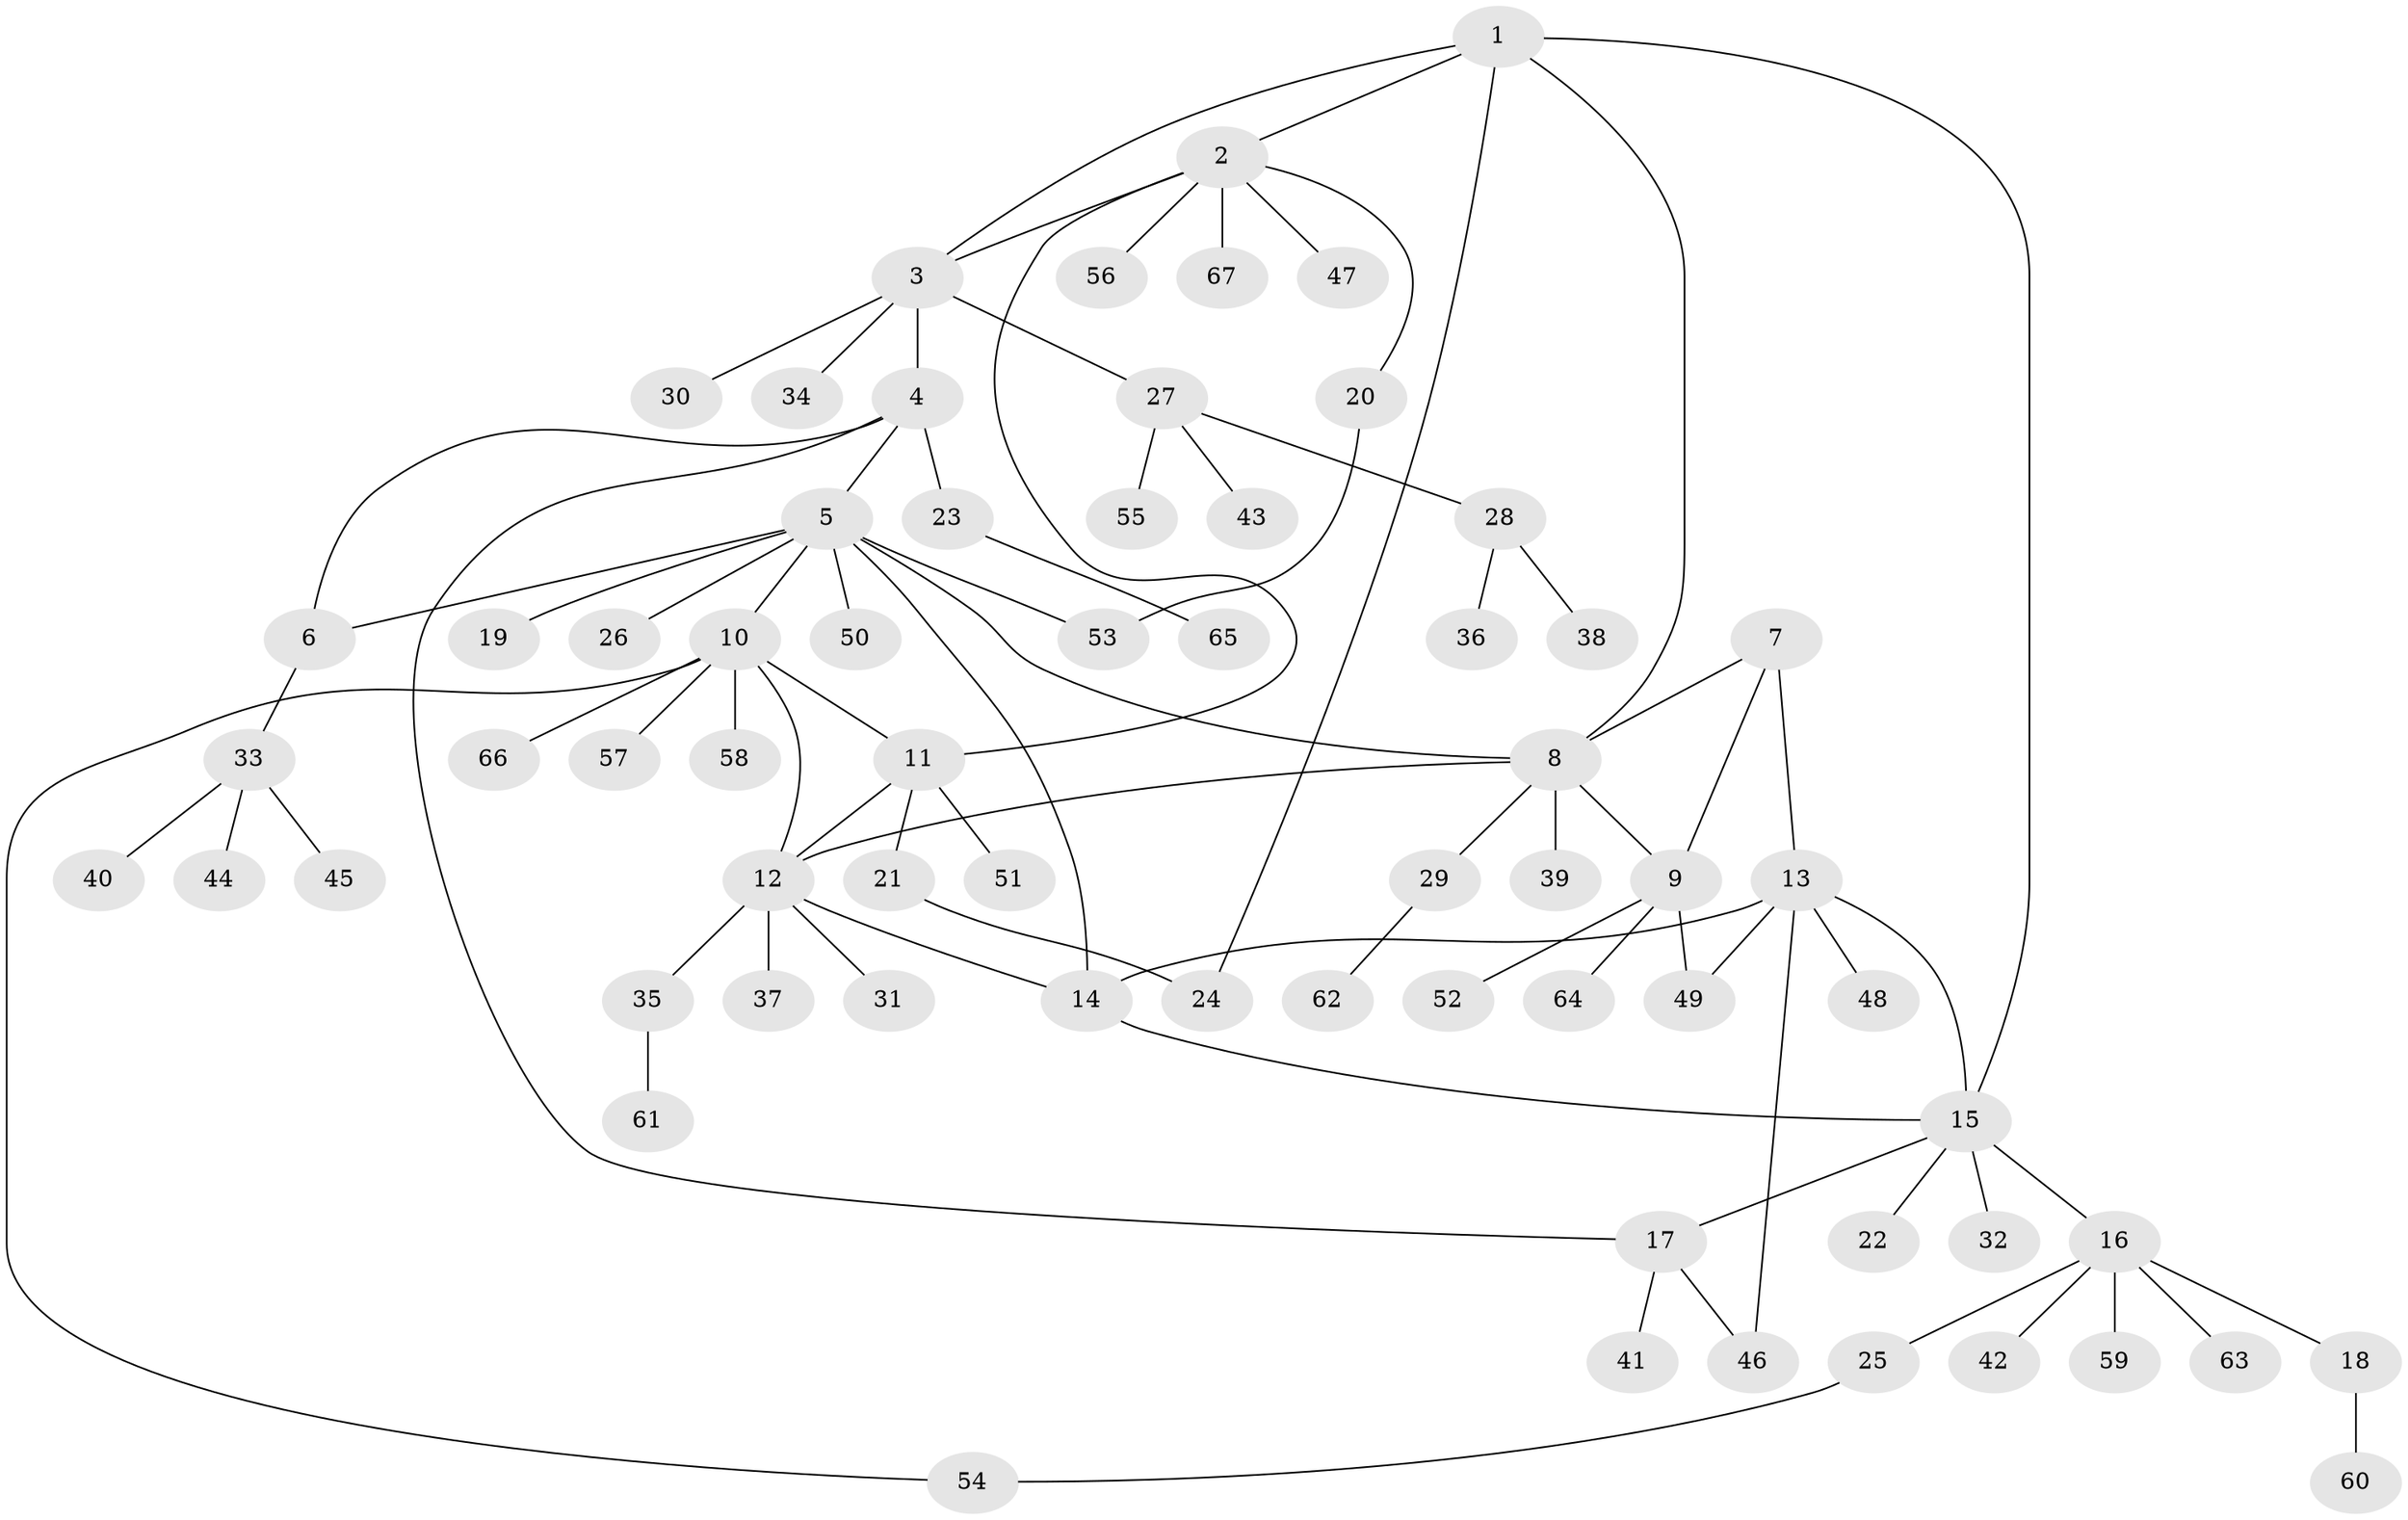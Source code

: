// Generated by graph-tools (version 1.1) at 2025/11/02/27/25 16:11:34]
// undirected, 67 vertices, 83 edges
graph export_dot {
graph [start="1"]
  node [color=gray90,style=filled];
  1;
  2;
  3;
  4;
  5;
  6;
  7;
  8;
  9;
  10;
  11;
  12;
  13;
  14;
  15;
  16;
  17;
  18;
  19;
  20;
  21;
  22;
  23;
  24;
  25;
  26;
  27;
  28;
  29;
  30;
  31;
  32;
  33;
  34;
  35;
  36;
  37;
  38;
  39;
  40;
  41;
  42;
  43;
  44;
  45;
  46;
  47;
  48;
  49;
  50;
  51;
  52;
  53;
  54;
  55;
  56;
  57;
  58;
  59;
  60;
  61;
  62;
  63;
  64;
  65;
  66;
  67;
  1 -- 2;
  1 -- 3;
  1 -- 8;
  1 -- 15;
  1 -- 24;
  2 -- 3;
  2 -- 11;
  2 -- 20;
  2 -- 47;
  2 -- 56;
  2 -- 67;
  3 -- 4;
  3 -- 27;
  3 -- 30;
  3 -- 34;
  4 -- 5;
  4 -- 6;
  4 -- 17;
  4 -- 23;
  5 -- 6;
  5 -- 8;
  5 -- 10;
  5 -- 14;
  5 -- 19;
  5 -- 26;
  5 -- 50;
  5 -- 53;
  6 -- 33;
  7 -- 8;
  7 -- 9;
  7 -- 13;
  8 -- 9;
  8 -- 12;
  8 -- 29;
  8 -- 39;
  9 -- 49;
  9 -- 52;
  9 -- 64;
  10 -- 11;
  10 -- 12;
  10 -- 54;
  10 -- 57;
  10 -- 58;
  10 -- 66;
  11 -- 12;
  11 -- 21;
  11 -- 51;
  12 -- 14;
  12 -- 31;
  12 -- 35;
  12 -- 37;
  13 -- 14;
  13 -- 15;
  13 -- 46;
  13 -- 48;
  13 -- 49;
  14 -- 15;
  15 -- 16;
  15 -- 17;
  15 -- 22;
  15 -- 32;
  16 -- 18;
  16 -- 25;
  16 -- 42;
  16 -- 59;
  16 -- 63;
  17 -- 41;
  17 -- 46;
  18 -- 60;
  20 -- 53;
  21 -- 24;
  23 -- 65;
  25 -- 54;
  27 -- 28;
  27 -- 43;
  27 -- 55;
  28 -- 36;
  28 -- 38;
  29 -- 62;
  33 -- 40;
  33 -- 44;
  33 -- 45;
  35 -- 61;
}
